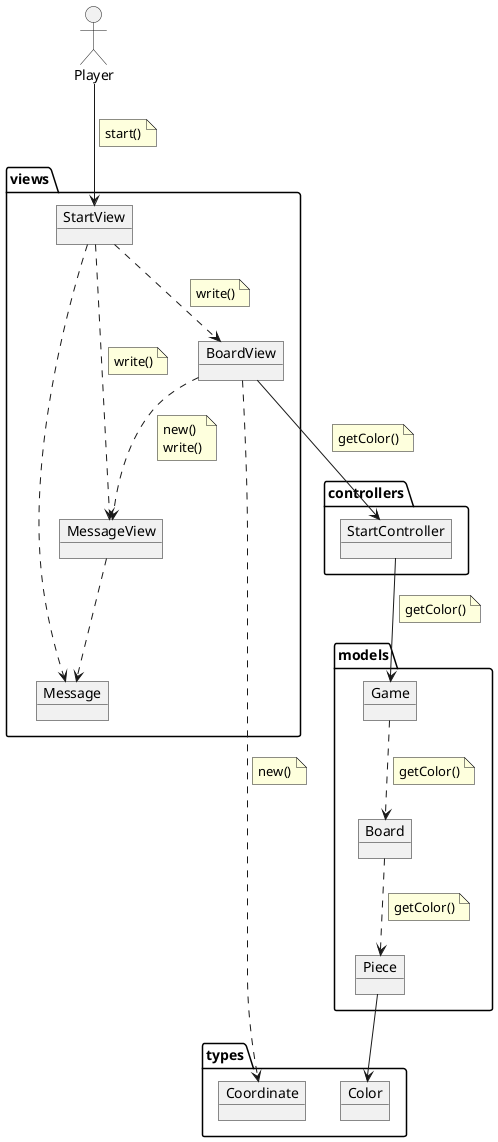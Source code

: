 @startuml analisis_casouso_start

allow_mixing
actor Player
package views{
    object StartView
    object Message
    object MessageView
    object BoardView
}
package types{
    object Color
    object Coordinate
}
package controllers{
    object StartController
}
package models{
    object Game
    object Board
    object Piece
}
Player -down-> StartView 
note on link
start()
end note
StartView .down.> MessageView
note on link
write()
end note
StartView .down.> BoardView
note on link
write()
end note
StartView .down.> Message
MessageView .down.> Message
BoardView .down.> MessageView
note on link
new()
write()
end note
BoardView .down.> Coordinate
note on link
new()
end note
BoardView -down-> StartController
note on link
getColor()
end note
StartController -down-> Game
note on link
getColor()
end note
Game .down.> Board
note on link
getColor()
end note
Board .down.> Piece
note on link
getColor()
end note
Piece -down-> Color

@enduml

@startuml analisis_casouso_move_piece
allow_mixing
actor :Player: as Playerr

package views{
    object MovePieceView
    object BoardView
    object PlayerView
    object ErrorView
}
package types{
    object Coordinate
}
package controllers{
    object MovePieceController
}
package models{
    object Game
    object Board
    object Piece
    object Player
    object Turn
}

Playerr -down-> MovePieceView
note on link
movePiece()
end note
MovePieceView .down.> BoardView
note on link
write()
end note
MovePieceView -down-> MovePieceController
note on link
isWinner()
isFinished()
next()
end note
BoardView .down.> Coordinate
note on link
new()
end note
MovePieceView .down.> PlayerView
note on link
interact()
end note
PlayerView .down.> Coordinate
PlayerView .down.> ErrorView
note on link
new()
writeln()
end note
PlayerView -down-> MovePieceController
note on link
movePiece()
getOriginMovePieceError(Coordinate)
getTargetMovePieceError(Coordinate,Coordinate)
getCoordinate(Message)
end note
BoardView -down-> MovePieceController
note on link
getColor(Coordinate)
end note
MovePieceController -down-> Game
note on link
movePiece()
getOriginError(Coordiante)
getTargetError(Coordinate,Coordinate)
next()
isWinner()
isFinished()
getColor(Coordinate)
end note
Game *-down-> Turn
note on link
movePiece()
getOriginError(Coordinate)
getTargetError(Coordinate,Coordinate)
getActiveColor()
next()
end note
Game *-down-> Board
note on link
isWinner()
isFinished()
getColor(Coordinate)
end note
Turn .down.> Player
note on link
movePiece()
getActivePlayer()
getOriginError(Coordinate)
getTargetError(Coordinate,Coordinate)
end note
Player .down.> Board
note on link
movePiece()
getOriginError(Coordinate)
getTargetError(Coordinate,Coordinate)
end note
Board .down.>Piece

@enduml

@startuml analisis_casouso_resume
allow_mixing
actor :Player: as Playerr

package views{
    object ResumeView
    object MessageView
    object Message
}
package types{
    object Color
}
package controllers{
    object ResumeController
}
package models{
    object Game
    object Board
    object Piece
    object Player 
    object Turn
}
Playerr -down-> ResumeView
note on link
resume()
end note
ResumeView -down-> ResumeController
note on link
reset()
end note
ResumeView .down.> MessageView
note on link
write()
end note
MessageView .down.> Message
ResumeController -down-> Game
note on link
reset()
end note
Game *-down-> Board
note on link
reset()
end note
Game *-down-> Turn
note on link
reset()
end note
Turn .down.> Player
note on link
new()
end note
Board .down.> Piece
note on link
new()
end note
Piece -down-> Color

@enduml